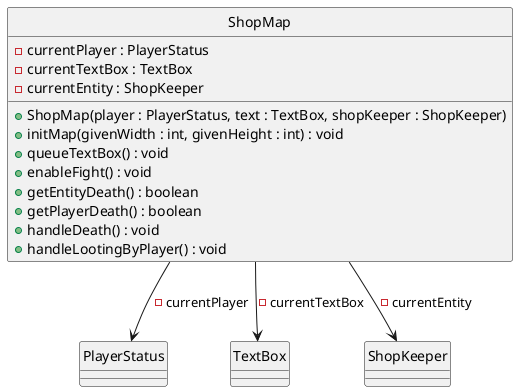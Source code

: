 
@startuml
hide circle
class ShopMap {
    - currentPlayer : PlayerStatus
    - currentTextBox : TextBox
    - currentEntity : ShopKeeper
    + ShopMap(player : PlayerStatus, text : TextBox, shopKeeper : ShopKeeper)
    + initMap(givenWidth : int, givenHeight : int) : void
    + queueTextBox() : void
    + enableFight() : void
    + getEntityDeath() : boolean
    + getPlayerDeath() : boolean
    + handleDeath() : void
    + handleLootingByPlayer() : void
}

class PlayerStatus {
}

class TextBox {
}

class ShopKeeper {
}

ShopMap --> PlayerStatus : -currentPlayer
ShopMap --> TextBox : -currentTextBox
ShopMap --> ShopKeeper : -currentEntity

@enduml

@enduml